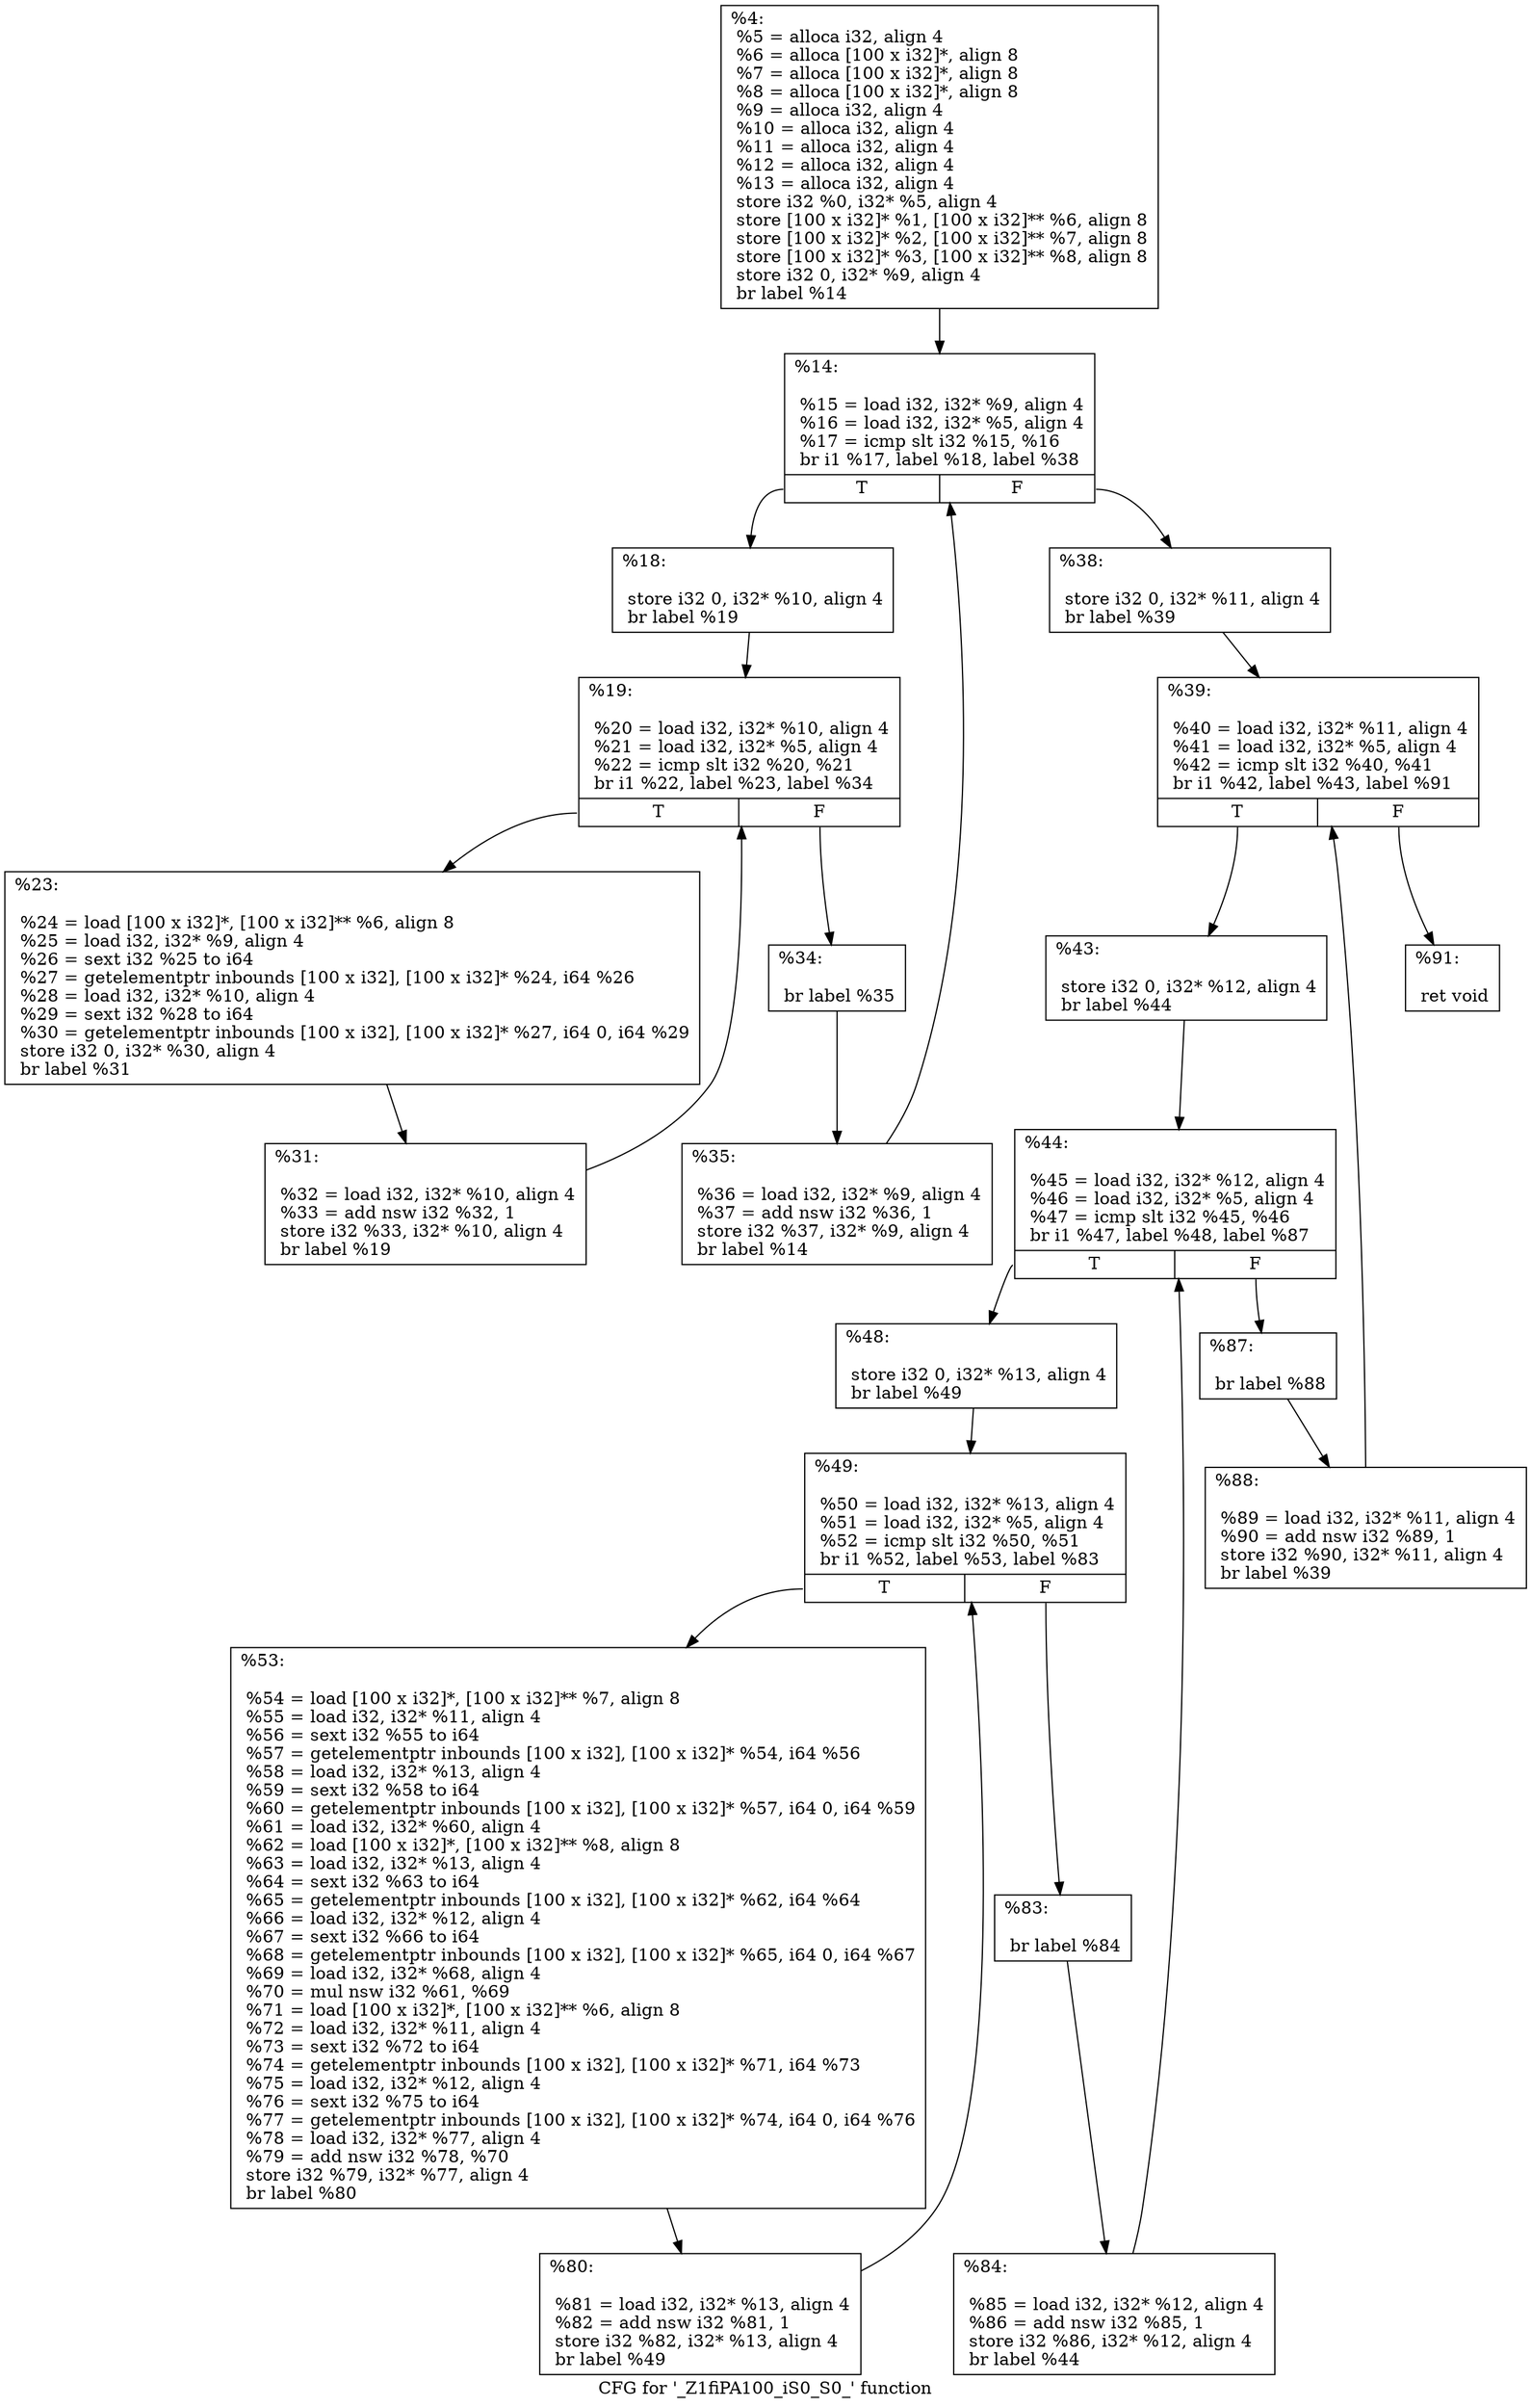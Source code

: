 digraph "CFG for '_Z1fiPA100_iS0_S0_' function" {
	label="CFG for '_Z1fiPA100_iS0_S0_' function";

	Node0x558dabba6bf0 [shape=record,label="{%4:\l  %5 = alloca i32, align 4\l  %6 = alloca [100 x i32]*, align 8\l  %7 = alloca [100 x i32]*, align 8\l  %8 = alloca [100 x i32]*, align 8\l  %9 = alloca i32, align 4\l  %10 = alloca i32, align 4\l  %11 = alloca i32, align 4\l  %12 = alloca i32, align 4\l  %13 = alloca i32, align 4\l  store i32 %0, i32* %5, align 4\l  store [100 x i32]* %1, [100 x i32]** %6, align 8\l  store [100 x i32]* %2, [100 x i32]** %7, align 8\l  store [100 x i32]* %3, [100 x i32]** %8, align 8\l  store i32 0, i32* %9, align 4\l  br label %14\l}"];
	Node0x558dabba6bf0 -> Node0x558dabbad5e0;
	Node0x558dabbad5e0 [shape=record,label="{%14:\l\l  %15 = load i32, i32* %9, align 4\l  %16 = load i32, i32* %5, align 4\l  %17 = icmp slt i32 %15, %16\l  br i1 %17, label %18, label %38\l|{<s0>T|<s1>F}}"];
	Node0x558dabbad5e0:s0 -> Node0x558dabbad630;
	Node0x558dabbad5e0:s1 -> Node0x558dabbad810;
	Node0x558dabbad630 [shape=record,label="{%18:\l\l  store i32 0, i32* %10, align 4\l  br label %19\l}"];
	Node0x558dabbad630 -> Node0x558dabbad680;
	Node0x558dabbad680 [shape=record,label="{%19:\l\l  %20 = load i32, i32* %10, align 4\l  %21 = load i32, i32* %5, align 4\l  %22 = icmp slt i32 %20, %21\l  br i1 %22, label %23, label %34\l|{<s0>T|<s1>F}}"];
	Node0x558dabbad680:s0 -> Node0x558dabbad6d0;
	Node0x558dabbad680:s1 -> Node0x558dabbad770;
	Node0x558dabbad6d0 [shape=record,label="{%23:\l\l  %24 = load [100 x i32]*, [100 x i32]** %6, align 8\l  %25 = load i32, i32* %9, align 4\l  %26 = sext i32 %25 to i64\l  %27 = getelementptr inbounds [100 x i32], [100 x i32]* %24, i64 %26\l  %28 = load i32, i32* %10, align 4\l  %29 = sext i32 %28 to i64\l  %30 = getelementptr inbounds [100 x i32], [100 x i32]* %27, i64 0, i64 %29\l  store i32 0, i32* %30, align 4\l  br label %31\l}"];
	Node0x558dabbad6d0 -> Node0x558dabbad720;
	Node0x558dabbad720 [shape=record,label="{%31:\l\l  %32 = load i32, i32* %10, align 4\l  %33 = add nsw i32 %32, 1\l  store i32 %33, i32* %10, align 4\l  br label %19\l}"];
	Node0x558dabbad720 -> Node0x558dabbad680;
	Node0x558dabbad770 [shape=record,label="{%34:\l\l  br label %35\l}"];
	Node0x558dabbad770 -> Node0x558dabbad7c0;
	Node0x558dabbad7c0 [shape=record,label="{%35:\l\l  %36 = load i32, i32* %9, align 4\l  %37 = add nsw i32 %36, 1\l  store i32 %37, i32* %9, align 4\l  br label %14\l}"];
	Node0x558dabbad7c0 -> Node0x558dabbad5e0;
	Node0x558dabbad810 [shape=record,label="{%38:\l\l  store i32 0, i32* %11, align 4\l  br label %39\l}"];
	Node0x558dabbad810 -> Node0x558dabbad860;
	Node0x558dabbad860 [shape=record,label="{%39:\l\l  %40 = load i32, i32* %11, align 4\l  %41 = load i32, i32* %5, align 4\l  %42 = icmp slt i32 %40, %41\l  br i1 %42, label %43, label %91\l|{<s0>T|<s1>F}}"];
	Node0x558dabbad860:s0 -> Node0x558dabbad8b0;
	Node0x558dabbad860:s1 -> Node0x558dabbadbd0;
	Node0x558dabbad8b0 [shape=record,label="{%43:\l\l  store i32 0, i32* %12, align 4\l  br label %44\l}"];
	Node0x558dabbad8b0 -> Node0x558dabbad900;
	Node0x558dabbad900 [shape=record,label="{%44:\l\l  %45 = load i32, i32* %12, align 4\l  %46 = load i32, i32* %5, align 4\l  %47 = icmp slt i32 %45, %46\l  br i1 %47, label %48, label %87\l|{<s0>T|<s1>F}}"];
	Node0x558dabbad900:s0 -> Node0x558dabbad950;
	Node0x558dabbad900:s1 -> Node0x558dabbadb30;
	Node0x558dabbad950 [shape=record,label="{%48:\l\l  store i32 0, i32* %13, align 4\l  br label %49\l}"];
	Node0x558dabbad950 -> Node0x558dabbad9a0;
	Node0x558dabbad9a0 [shape=record,label="{%49:\l\l  %50 = load i32, i32* %13, align 4\l  %51 = load i32, i32* %5, align 4\l  %52 = icmp slt i32 %50, %51\l  br i1 %52, label %53, label %83\l|{<s0>T|<s1>F}}"];
	Node0x558dabbad9a0:s0 -> Node0x558dabbad9f0;
	Node0x558dabbad9a0:s1 -> Node0x558dabbada90;
	Node0x558dabbad9f0 [shape=record,label="{%53:\l\l  %54 = load [100 x i32]*, [100 x i32]** %7, align 8\l  %55 = load i32, i32* %11, align 4\l  %56 = sext i32 %55 to i64\l  %57 = getelementptr inbounds [100 x i32], [100 x i32]* %54, i64 %56\l  %58 = load i32, i32* %13, align 4\l  %59 = sext i32 %58 to i64\l  %60 = getelementptr inbounds [100 x i32], [100 x i32]* %57, i64 0, i64 %59\l  %61 = load i32, i32* %60, align 4\l  %62 = load [100 x i32]*, [100 x i32]** %8, align 8\l  %63 = load i32, i32* %13, align 4\l  %64 = sext i32 %63 to i64\l  %65 = getelementptr inbounds [100 x i32], [100 x i32]* %62, i64 %64\l  %66 = load i32, i32* %12, align 4\l  %67 = sext i32 %66 to i64\l  %68 = getelementptr inbounds [100 x i32], [100 x i32]* %65, i64 0, i64 %67\l  %69 = load i32, i32* %68, align 4\l  %70 = mul nsw i32 %61, %69\l  %71 = load [100 x i32]*, [100 x i32]** %6, align 8\l  %72 = load i32, i32* %11, align 4\l  %73 = sext i32 %72 to i64\l  %74 = getelementptr inbounds [100 x i32], [100 x i32]* %71, i64 %73\l  %75 = load i32, i32* %12, align 4\l  %76 = sext i32 %75 to i64\l  %77 = getelementptr inbounds [100 x i32], [100 x i32]* %74, i64 0, i64 %76\l  %78 = load i32, i32* %77, align 4\l  %79 = add nsw i32 %78, %70\l  store i32 %79, i32* %77, align 4\l  br label %80\l}"];
	Node0x558dabbad9f0 -> Node0x558dabbada40;
	Node0x558dabbada40 [shape=record,label="{%80:\l\l  %81 = load i32, i32* %13, align 4\l  %82 = add nsw i32 %81, 1\l  store i32 %82, i32* %13, align 4\l  br label %49\l}"];
	Node0x558dabbada40 -> Node0x558dabbad9a0;
	Node0x558dabbada90 [shape=record,label="{%83:\l\l  br label %84\l}"];
	Node0x558dabbada90 -> Node0x558dabbadae0;
	Node0x558dabbadae0 [shape=record,label="{%84:\l\l  %85 = load i32, i32* %12, align 4\l  %86 = add nsw i32 %85, 1\l  store i32 %86, i32* %12, align 4\l  br label %44\l}"];
	Node0x558dabbadae0 -> Node0x558dabbad900;
	Node0x558dabbadb30 [shape=record,label="{%87:\l\l  br label %88\l}"];
	Node0x558dabbadb30 -> Node0x558dabbadb80;
	Node0x558dabbadb80 [shape=record,label="{%88:\l\l  %89 = load i32, i32* %11, align 4\l  %90 = add nsw i32 %89, 1\l  store i32 %90, i32* %11, align 4\l  br label %39\l}"];
	Node0x558dabbadb80 -> Node0x558dabbad860;
	Node0x558dabbadbd0 [shape=record,label="{%91:\l\l  ret void\l}"];
}
